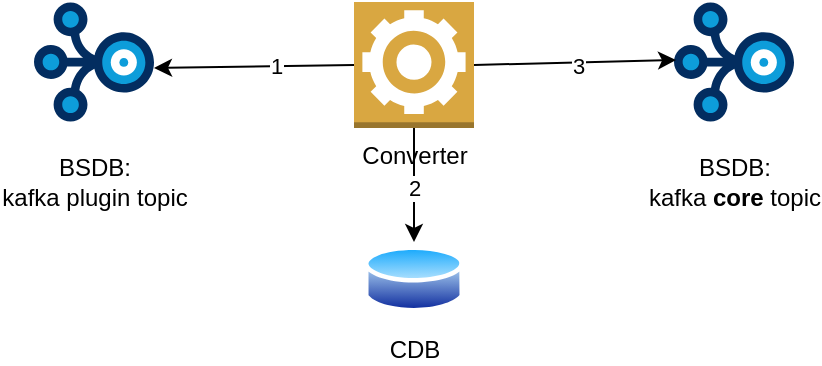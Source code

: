 <mxfile version="28.2.5">
  <diagram name="Page-1" id="1sOMzoFLHqLPYZuBOuUA">
    <mxGraphModel dx="1090" dy="705" grid="1" gridSize="10" guides="1" tooltips="1" connect="1" arrows="1" fold="1" page="1" pageScale="1" pageWidth="827" pageHeight="1169" math="0" shadow="0">
      <root>
        <mxCell id="0" />
        <mxCell id="1" parent="0" />
        <mxCell id="LfLKZa9SEIGZXVJBaMQw-1" value="BSDB:&lt;div&gt;kafka plugin topic&lt;/div&gt;" style="verticalLabelPosition=bottom;aspect=fixed;html=1;shape=mxgraph.salesforce.stream;fillColorStyles=fillColor2,fillColor3,fillColor4;fillColor2=#032d60;fillColor3=#0d9dda;fillColor4=#ffffff;fillColor=none;strokeColor=none;" vertex="1" parent="1">
          <mxGeometry x="80" y="80" width="60" height="60" as="geometry" />
        </mxCell>
        <mxCell id="LfLKZa9SEIGZXVJBaMQw-2" value="CDB" style="image;aspect=fixed;perimeter=ellipsePerimeter;html=1;align=center;shadow=0;dashed=0;spacingTop=3;image=img/lib/active_directory/database.svg;" vertex="1" parent="1">
          <mxGeometry x="245" y="200" width="50" height="37" as="geometry" />
        </mxCell>
        <mxCell id="LfLKZa9SEIGZXVJBaMQw-3" value="Converter" style="outlineConnect=0;dashed=0;verticalLabelPosition=bottom;verticalAlign=top;align=center;html=1;shape=mxgraph.aws3.worker;fillColor=#D9A741;gradientColor=none;" vertex="1" parent="1">
          <mxGeometry x="240" y="80" width="60" height="63" as="geometry" />
        </mxCell>
        <mxCell id="LfLKZa9SEIGZXVJBaMQw-4" value="BSDB:&lt;div&gt;kafka &lt;b&gt;core&lt;/b&gt; topic&lt;/div&gt;" style="verticalLabelPosition=bottom;aspect=fixed;html=1;shape=mxgraph.salesforce.stream;fillColorStyles=fillColor2,fillColor3,fillColor4;fillColor2=#032d60;fillColor3=#0d9dda;fillColor4=#ffffff;fillColor=none;strokeColor=none;" vertex="1" parent="1">
          <mxGeometry x="400" y="80" width="60" height="60" as="geometry" />
        </mxCell>
        <mxCell id="LfLKZa9SEIGZXVJBaMQw-7" value="" style="endArrow=classic;html=1;rounded=0;entryX=1;entryY=0.55;entryDx=0;entryDy=0;entryPerimeter=0;exitX=0;exitY=0.5;exitDx=0;exitDy=0;exitPerimeter=0;" edge="1" parent="1" source="LfLKZa9SEIGZXVJBaMQw-3" target="LfLKZa9SEIGZXVJBaMQw-1">
          <mxGeometry width="50" height="50" relative="1" as="geometry">
            <mxPoint x="390" y="390" as="sourcePoint" />
            <mxPoint x="440" y="340" as="targetPoint" />
          </mxGeometry>
        </mxCell>
        <mxCell id="LfLKZa9SEIGZXVJBaMQw-8" value="1" style="edgeLabel;html=1;align=center;verticalAlign=middle;resizable=0;points=[];" vertex="1" connectable="0" parent="LfLKZa9SEIGZXVJBaMQw-7">
          <mxGeometry x="-0.22" relative="1" as="geometry">
            <mxPoint as="offset" />
          </mxGeometry>
        </mxCell>
        <mxCell id="LfLKZa9SEIGZXVJBaMQw-9" value="" style="endArrow=classic;html=1;rounded=0;exitX=0.5;exitY=1;exitDx=0;exitDy=0;exitPerimeter=0;entryX=0.5;entryY=0;entryDx=0;entryDy=0;" edge="1" parent="1" source="LfLKZa9SEIGZXVJBaMQw-3" target="LfLKZa9SEIGZXVJBaMQw-2">
          <mxGeometry width="50" height="50" relative="1" as="geometry">
            <mxPoint x="390" y="390" as="sourcePoint" />
            <mxPoint x="440" y="340" as="targetPoint" />
          </mxGeometry>
        </mxCell>
        <mxCell id="LfLKZa9SEIGZXVJBaMQw-10" value="2" style="edgeLabel;html=1;align=center;verticalAlign=middle;resizable=0;points=[];" vertex="1" connectable="0" parent="LfLKZa9SEIGZXVJBaMQw-9">
          <mxGeometry x="0.058" relative="1" as="geometry">
            <mxPoint as="offset" />
          </mxGeometry>
        </mxCell>
        <mxCell id="LfLKZa9SEIGZXVJBaMQw-11" value="" style="endArrow=classic;html=1;rounded=0;exitX=1;exitY=0.5;exitDx=0;exitDy=0;exitPerimeter=0;entryX=0.017;entryY=0.483;entryDx=0;entryDy=0;entryPerimeter=0;" edge="1" parent="1" source="LfLKZa9SEIGZXVJBaMQw-3" target="LfLKZa9SEIGZXVJBaMQw-4">
          <mxGeometry width="50" height="50" relative="1" as="geometry">
            <mxPoint x="390" y="390" as="sourcePoint" />
            <mxPoint x="440" y="340" as="targetPoint" />
          </mxGeometry>
        </mxCell>
        <mxCell id="LfLKZa9SEIGZXVJBaMQw-12" value="3" style="edgeLabel;html=1;align=center;verticalAlign=middle;resizable=0;points=[];" vertex="1" connectable="0" parent="LfLKZa9SEIGZXVJBaMQw-11">
          <mxGeometry x="0.029" y="-2" relative="1" as="geometry">
            <mxPoint as="offset" />
          </mxGeometry>
        </mxCell>
      </root>
    </mxGraphModel>
  </diagram>
</mxfile>
